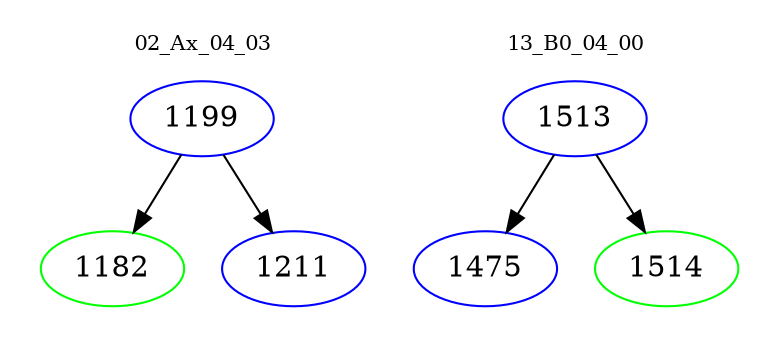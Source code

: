 digraph{
subgraph cluster_0 {
color = white
label = "02_Ax_04_03";
fontsize=10;
T0_1199 [label="1199", color="blue"]
T0_1199 -> T0_1182 [color="black"]
T0_1182 [label="1182", color="green"]
T0_1199 -> T0_1211 [color="black"]
T0_1211 [label="1211", color="blue"]
}
subgraph cluster_1 {
color = white
label = "13_B0_04_00";
fontsize=10;
T1_1513 [label="1513", color="blue"]
T1_1513 -> T1_1475 [color="black"]
T1_1475 [label="1475", color="blue"]
T1_1513 -> T1_1514 [color="black"]
T1_1514 [label="1514", color="green"]
}
}

